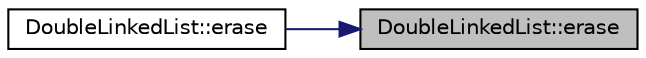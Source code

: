 digraph "DoubleLinkedList::erase"
{
 // LATEX_PDF_SIZE
  edge [fontname="Helvetica",fontsize="10",labelfontname="Helvetica",labelfontsize="10"];
  node [fontname="Helvetica",fontsize="10",shape=record];
  rankdir="RL";
  Node1 [label="DoubleLinkedList::erase",height=0.2,width=0.4,color="black", fillcolor="grey75", style="filled", fontcolor="black",tooltip=" "];
  Node1 -> Node2 [dir="back",color="midnightblue",fontsize="10",style="solid",fontname="Helvetica"];
  Node2 [label="DoubleLinkedList::erase",height=0.2,width=0.4,color="black", fillcolor="white", style="filled",URL="$class_double_linked_list.html#a4bece4ec238e77d23fa9550afed63e3f",tooltip=" "];
}
